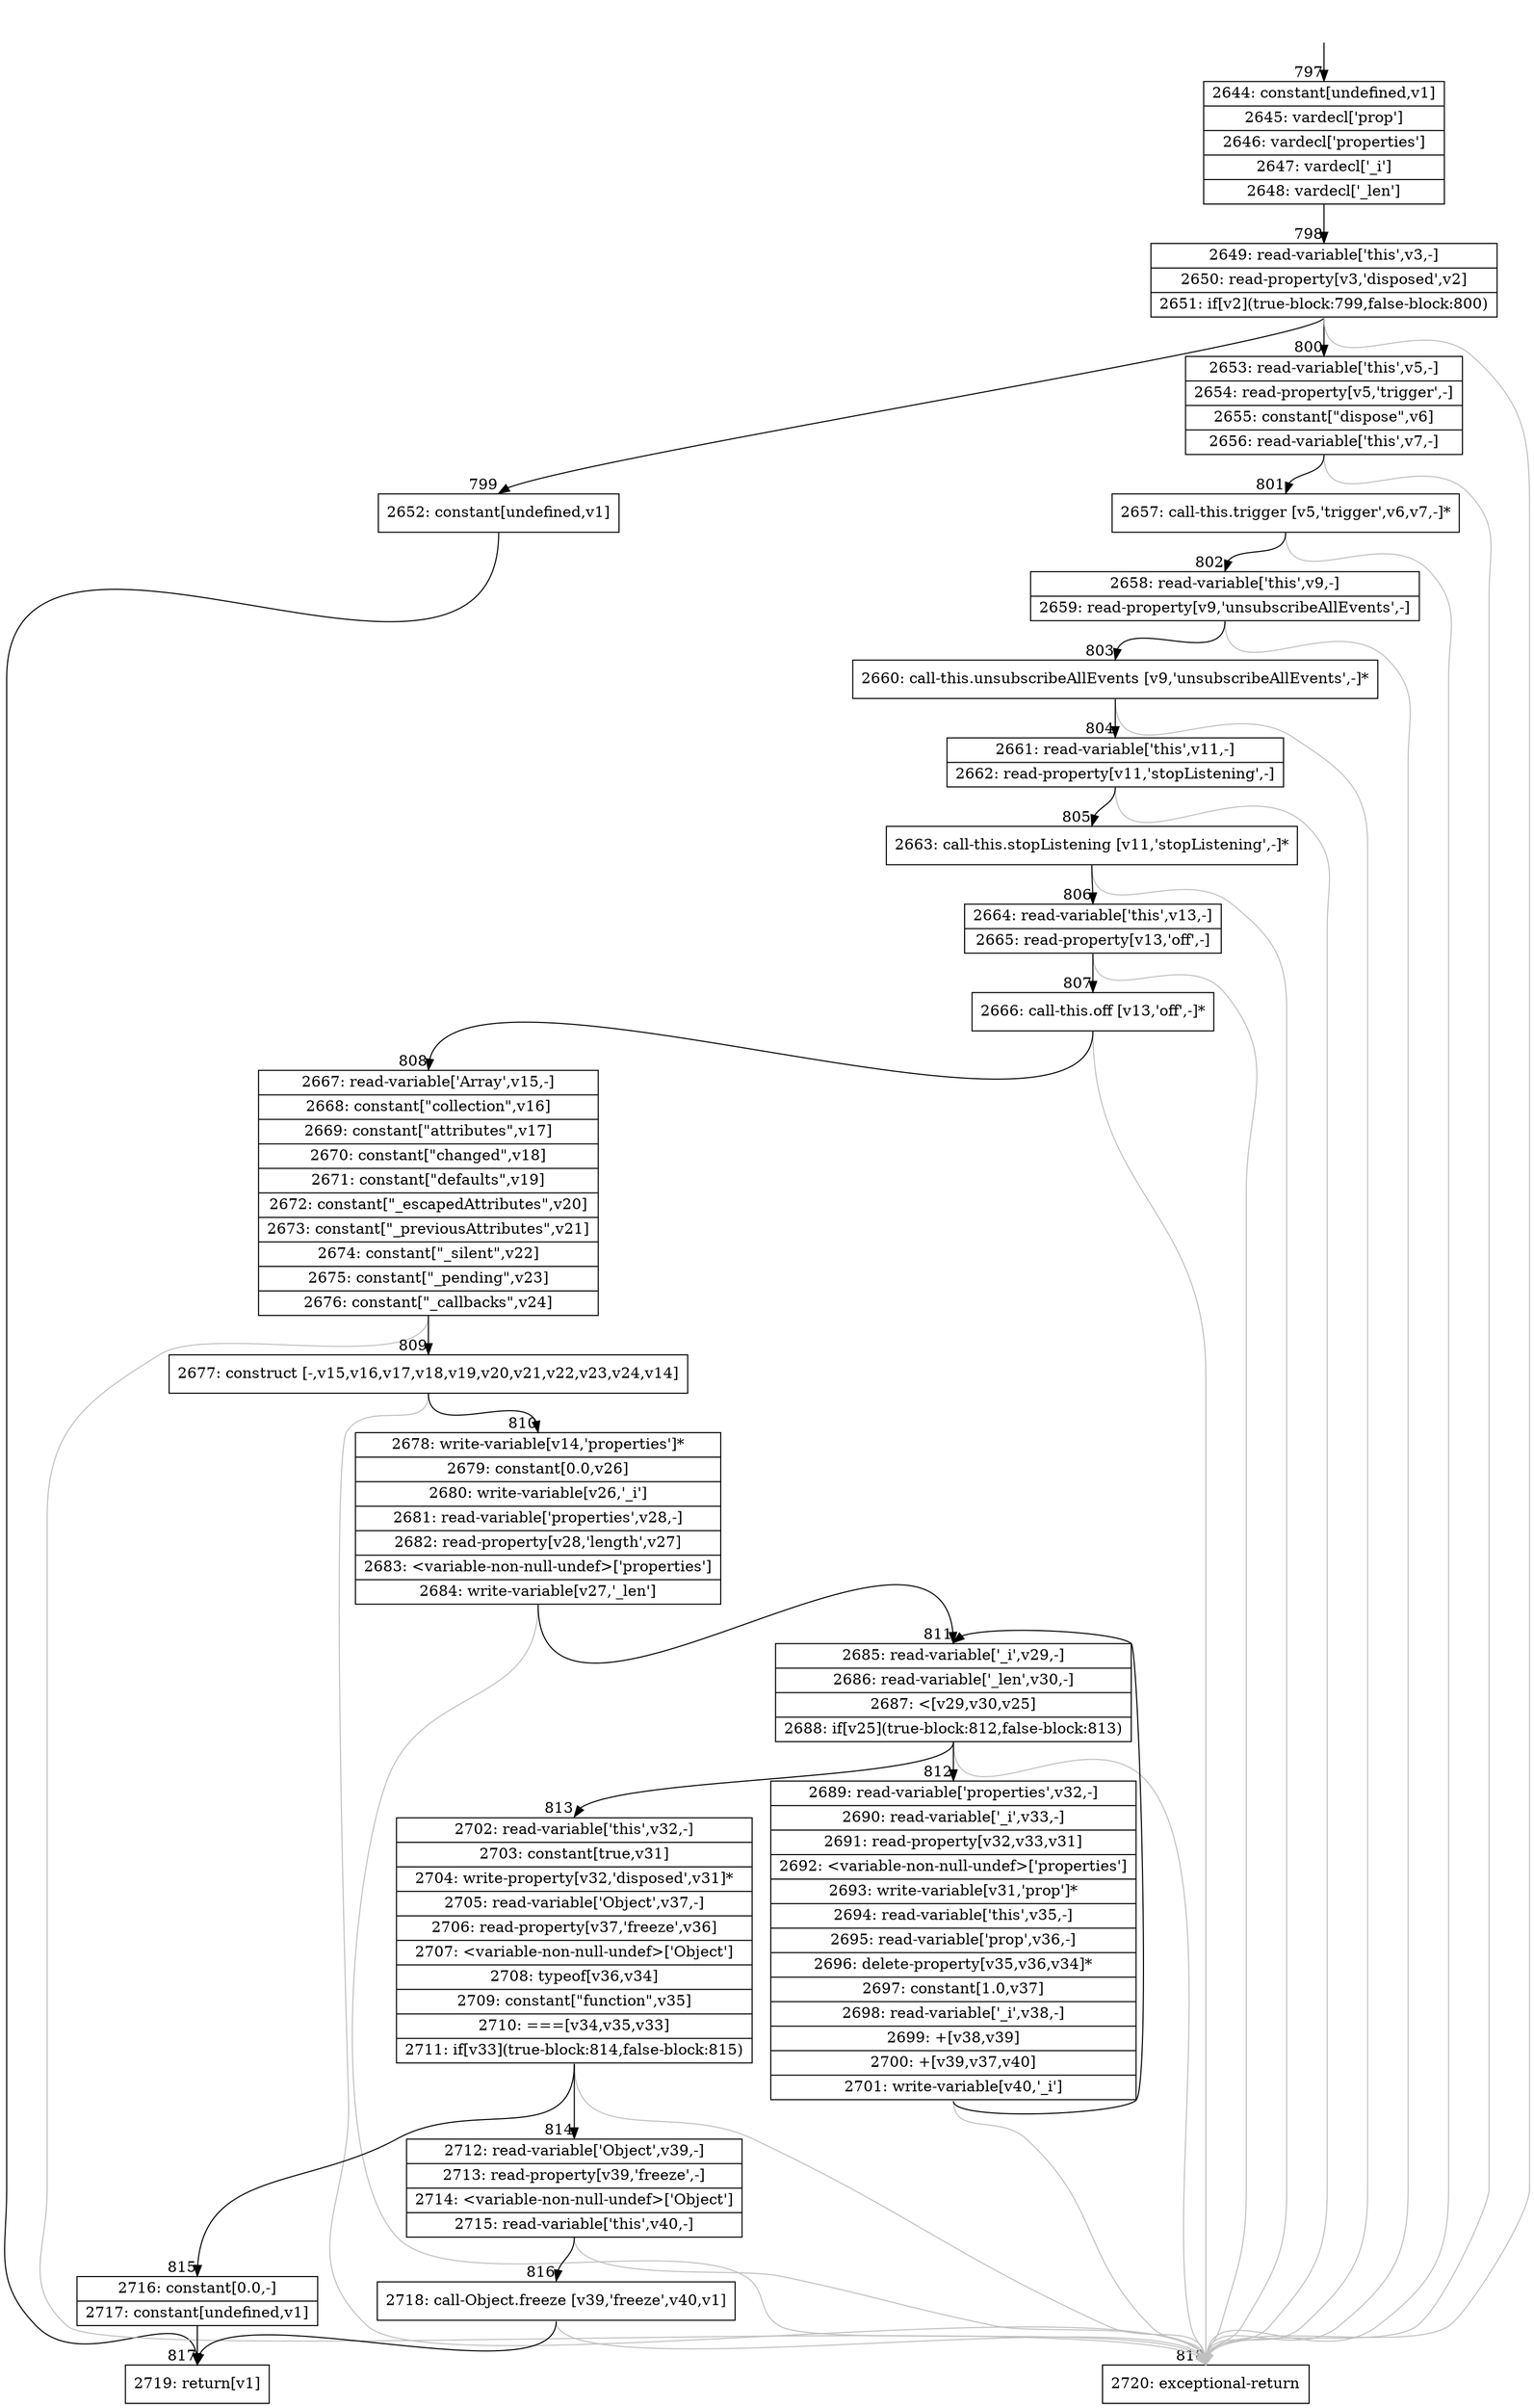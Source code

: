 digraph {
rankdir="TD"
BB_entry73[shape=none,label=""];
BB_entry73 -> BB797 [tailport=s, headport=n, headlabel="    797"]
BB797 [shape=record label="{2644: constant[undefined,v1]|2645: vardecl['prop']|2646: vardecl['properties']|2647: vardecl['_i']|2648: vardecl['_len']}" ] 
BB797 -> BB798 [tailport=s, headport=n, headlabel="      798"]
BB798 [shape=record label="{2649: read-variable['this',v3,-]|2650: read-property[v3,'disposed',v2]|2651: if[v2](true-block:799,false-block:800)}" ] 
BB798 -> BB799 [tailport=s, headport=n, headlabel="      799"]
BB798 -> BB800 [tailport=s, headport=n, headlabel="      800"]
BB798 -> BB818 [tailport=s, headport=n, color=gray, headlabel="      818"]
BB799 [shape=record label="{2652: constant[undefined,v1]}" ] 
BB799 -> BB817 [tailport=s, headport=n, headlabel="      817"]
BB800 [shape=record label="{2653: read-variable['this',v5,-]|2654: read-property[v5,'trigger',-]|2655: constant[\"dispose\",v6]|2656: read-variable['this',v7,-]}" ] 
BB800 -> BB801 [tailport=s, headport=n, headlabel="      801"]
BB800 -> BB818 [tailport=s, headport=n, color=gray]
BB801 [shape=record label="{2657: call-this.trigger [v5,'trigger',v6,v7,-]*}" ] 
BB801 -> BB802 [tailport=s, headport=n, headlabel="      802"]
BB801 -> BB818 [tailport=s, headport=n, color=gray]
BB802 [shape=record label="{2658: read-variable['this',v9,-]|2659: read-property[v9,'unsubscribeAllEvents',-]}" ] 
BB802 -> BB803 [tailport=s, headport=n, headlabel="      803"]
BB802 -> BB818 [tailport=s, headport=n, color=gray]
BB803 [shape=record label="{2660: call-this.unsubscribeAllEvents [v9,'unsubscribeAllEvents',-]*}" ] 
BB803 -> BB804 [tailport=s, headport=n, headlabel="      804"]
BB803 -> BB818 [tailport=s, headport=n, color=gray]
BB804 [shape=record label="{2661: read-variable['this',v11,-]|2662: read-property[v11,'stopListening',-]}" ] 
BB804 -> BB805 [tailport=s, headport=n, headlabel="      805"]
BB804 -> BB818 [tailport=s, headport=n, color=gray]
BB805 [shape=record label="{2663: call-this.stopListening [v11,'stopListening',-]*}" ] 
BB805 -> BB806 [tailport=s, headport=n, headlabel="      806"]
BB805 -> BB818 [tailport=s, headport=n, color=gray]
BB806 [shape=record label="{2664: read-variable['this',v13,-]|2665: read-property[v13,'off',-]}" ] 
BB806 -> BB807 [tailport=s, headport=n, headlabel="      807"]
BB806 -> BB818 [tailport=s, headport=n, color=gray]
BB807 [shape=record label="{2666: call-this.off [v13,'off',-]*}" ] 
BB807 -> BB808 [tailport=s, headport=n, headlabel="      808"]
BB807 -> BB818 [tailport=s, headport=n, color=gray]
BB808 [shape=record label="{2667: read-variable['Array',v15,-]|2668: constant[\"collection\",v16]|2669: constant[\"attributes\",v17]|2670: constant[\"changed\",v18]|2671: constant[\"defaults\",v19]|2672: constant[\"_escapedAttributes\",v20]|2673: constant[\"_previousAttributes\",v21]|2674: constant[\"_silent\",v22]|2675: constant[\"_pending\",v23]|2676: constant[\"_callbacks\",v24]}" ] 
BB808 -> BB809 [tailport=s, headport=n, headlabel="      809"]
BB808 -> BB818 [tailport=s, headport=n, color=gray]
BB809 [shape=record label="{2677: construct [-,v15,v16,v17,v18,v19,v20,v21,v22,v23,v24,v14]}" ] 
BB809 -> BB810 [tailport=s, headport=n, headlabel="      810"]
BB809 -> BB818 [tailport=s, headport=n, color=gray]
BB810 [shape=record label="{2678: write-variable[v14,'properties']*|2679: constant[0.0,v26]|2680: write-variable[v26,'_i']|2681: read-variable['properties',v28,-]|2682: read-property[v28,'length',v27]|2683: \<variable-non-null-undef\>['properties']|2684: write-variable[v27,'_len']}" ] 
BB810 -> BB811 [tailport=s, headport=n, headlabel="      811"]
BB810 -> BB818 [tailport=s, headport=n, color=gray]
BB811 [shape=record label="{2685: read-variable['_i',v29,-]|2686: read-variable['_len',v30,-]|2687: \<[v29,v30,v25]|2688: if[v25](true-block:812,false-block:813)}" ] 
BB811 -> BB812 [tailport=s, headport=n, headlabel="      812"]
BB811 -> BB813 [tailport=s, headport=n, headlabel="      813"]
BB811 -> BB818 [tailport=s, headport=n, color=gray]
BB812 [shape=record label="{2689: read-variable['properties',v32,-]|2690: read-variable['_i',v33,-]|2691: read-property[v32,v33,v31]|2692: \<variable-non-null-undef\>['properties']|2693: write-variable[v31,'prop']*|2694: read-variable['this',v35,-]|2695: read-variable['prop',v36,-]|2696: delete-property[v35,v36,v34]*|2697: constant[1.0,v37]|2698: read-variable['_i',v38,-]|2699: +[v38,v39]|2700: +[v39,v37,v40]|2701: write-variable[v40,'_i']}" ] 
BB812 -> BB811 [tailport=s, headport=n]
BB812 -> BB818 [tailport=s, headport=n, color=gray]
BB813 [shape=record label="{2702: read-variable['this',v32,-]|2703: constant[true,v31]|2704: write-property[v32,'disposed',v31]*|2705: read-variable['Object',v37,-]|2706: read-property[v37,'freeze',v36]|2707: \<variable-non-null-undef\>['Object']|2708: typeof[v36,v34]|2709: constant[\"function\",v35]|2710: ===[v34,v35,v33]|2711: if[v33](true-block:814,false-block:815)}" ] 
BB813 -> BB814 [tailport=s, headport=n, headlabel="      814"]
BB813 -> BB815 [tailport=s, headport=n, headlabel="      815"]
BB813 -> BB818 [tailport=s, headport=n, color=gray]
BB814 [shape=record label="{2712: read-variable['Object',v39,-]|2713: read-property[v39,'freeze',-]|2714: \<variable-non-null-undef\>['Object']|2715: read-variable['this',v40,-]}" ] 
BB814 -> BB816 [tailport=s, headport=n, headlabel="      816"]
BB814 -> BB818 [tailport=s, headport=n, color=gray]
BB815 [shape=record label="{2716: constant[0.0,-]|2717: constant[undefined,v1]}" ] 
BB815 -> BB817 [tailport=s, headport=n]
BB816 [shape=record label="{2718: call-Object.freeze [v39,'freeze',v40,v1]}" ] 
BB816 -> BB817 [tailport=s, headport=n]
BB816 -> BB818 [tailport=s, headport=n, color=gray]
BB817 [shape=record label="{2719: return[v1]}" ] 
BB818 [shape=record label="{2720: exceptional-return}" ] 
//#$~ 781
}
